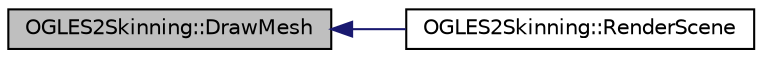 digraph "OGLES2Skinning::DrawMesh"
{
  edge [fontname="Helvetica",fontsize="10",labelfontname="Helvetica",labelfontsize="10"];
  node [fontname="Helvetica",fontsize="10",shape=record];
  rankdir="LR";
  Node1 [label="OGLES2Skinning::DrawMesh",height=0.2,width=0.4,color="black", fillcolor="grey75", style="filled", fontcolor="black"];
  Node1 -> Node2 [dir="back",color="midnightblue",fontsize="10",style="solid"];
  Node2 [label="OGLES2Skinning::RenderScene",height=0.2,width=0.4,color="black", fillcolor="white", style="filled",URL="$class_o_g_l_e_s2_skinning.html#ae4c74f6b2934eb7ba613f76d2d88e5e1"];
}

